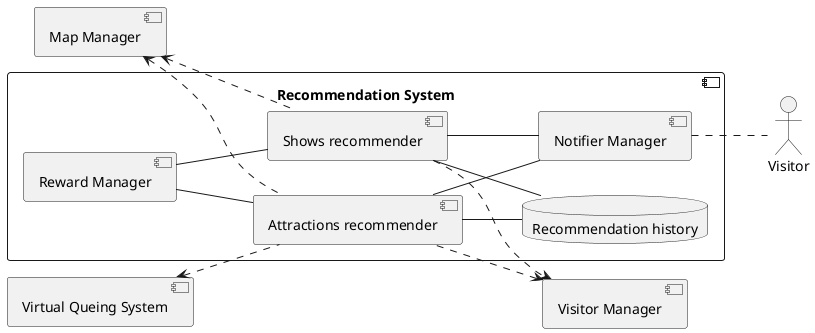 @startuml recommender
left to right direction

component "Map Manager" as map_manager
component "Virtual Queing System" as virtual_queing
component "Visitor Manager" as visitor_manager

component "Recommendation System" {
    left to right direction
    component "Attractions recommender" as attractions_recommender
    database "Recommendation history" as recommendation_history    
    component "Notifier Manager" as notifier_manager
    component "Reward Manager" as reward_manager
    component "Shows recommender" as shows_recommender
}

actor "Visitor" as visitor

shows_recommender -- recommendation_history
attractions_recommender -- recommendation_history

attractions_recommender .up.> virtual_queing

visitor_manager <.down. attractions_recommender
shows_recommender .down.> visitor_manager

attractions_recommender .up.> map_manager
shows_recommender .up.> map_manager

reward_manager -- attractions_recommender
reward_manager -- shows_recommender

attractions_recommender -- notifier_manager
shows_recommender -- notifier_manager

notifier_manager .. visitor

@enduml